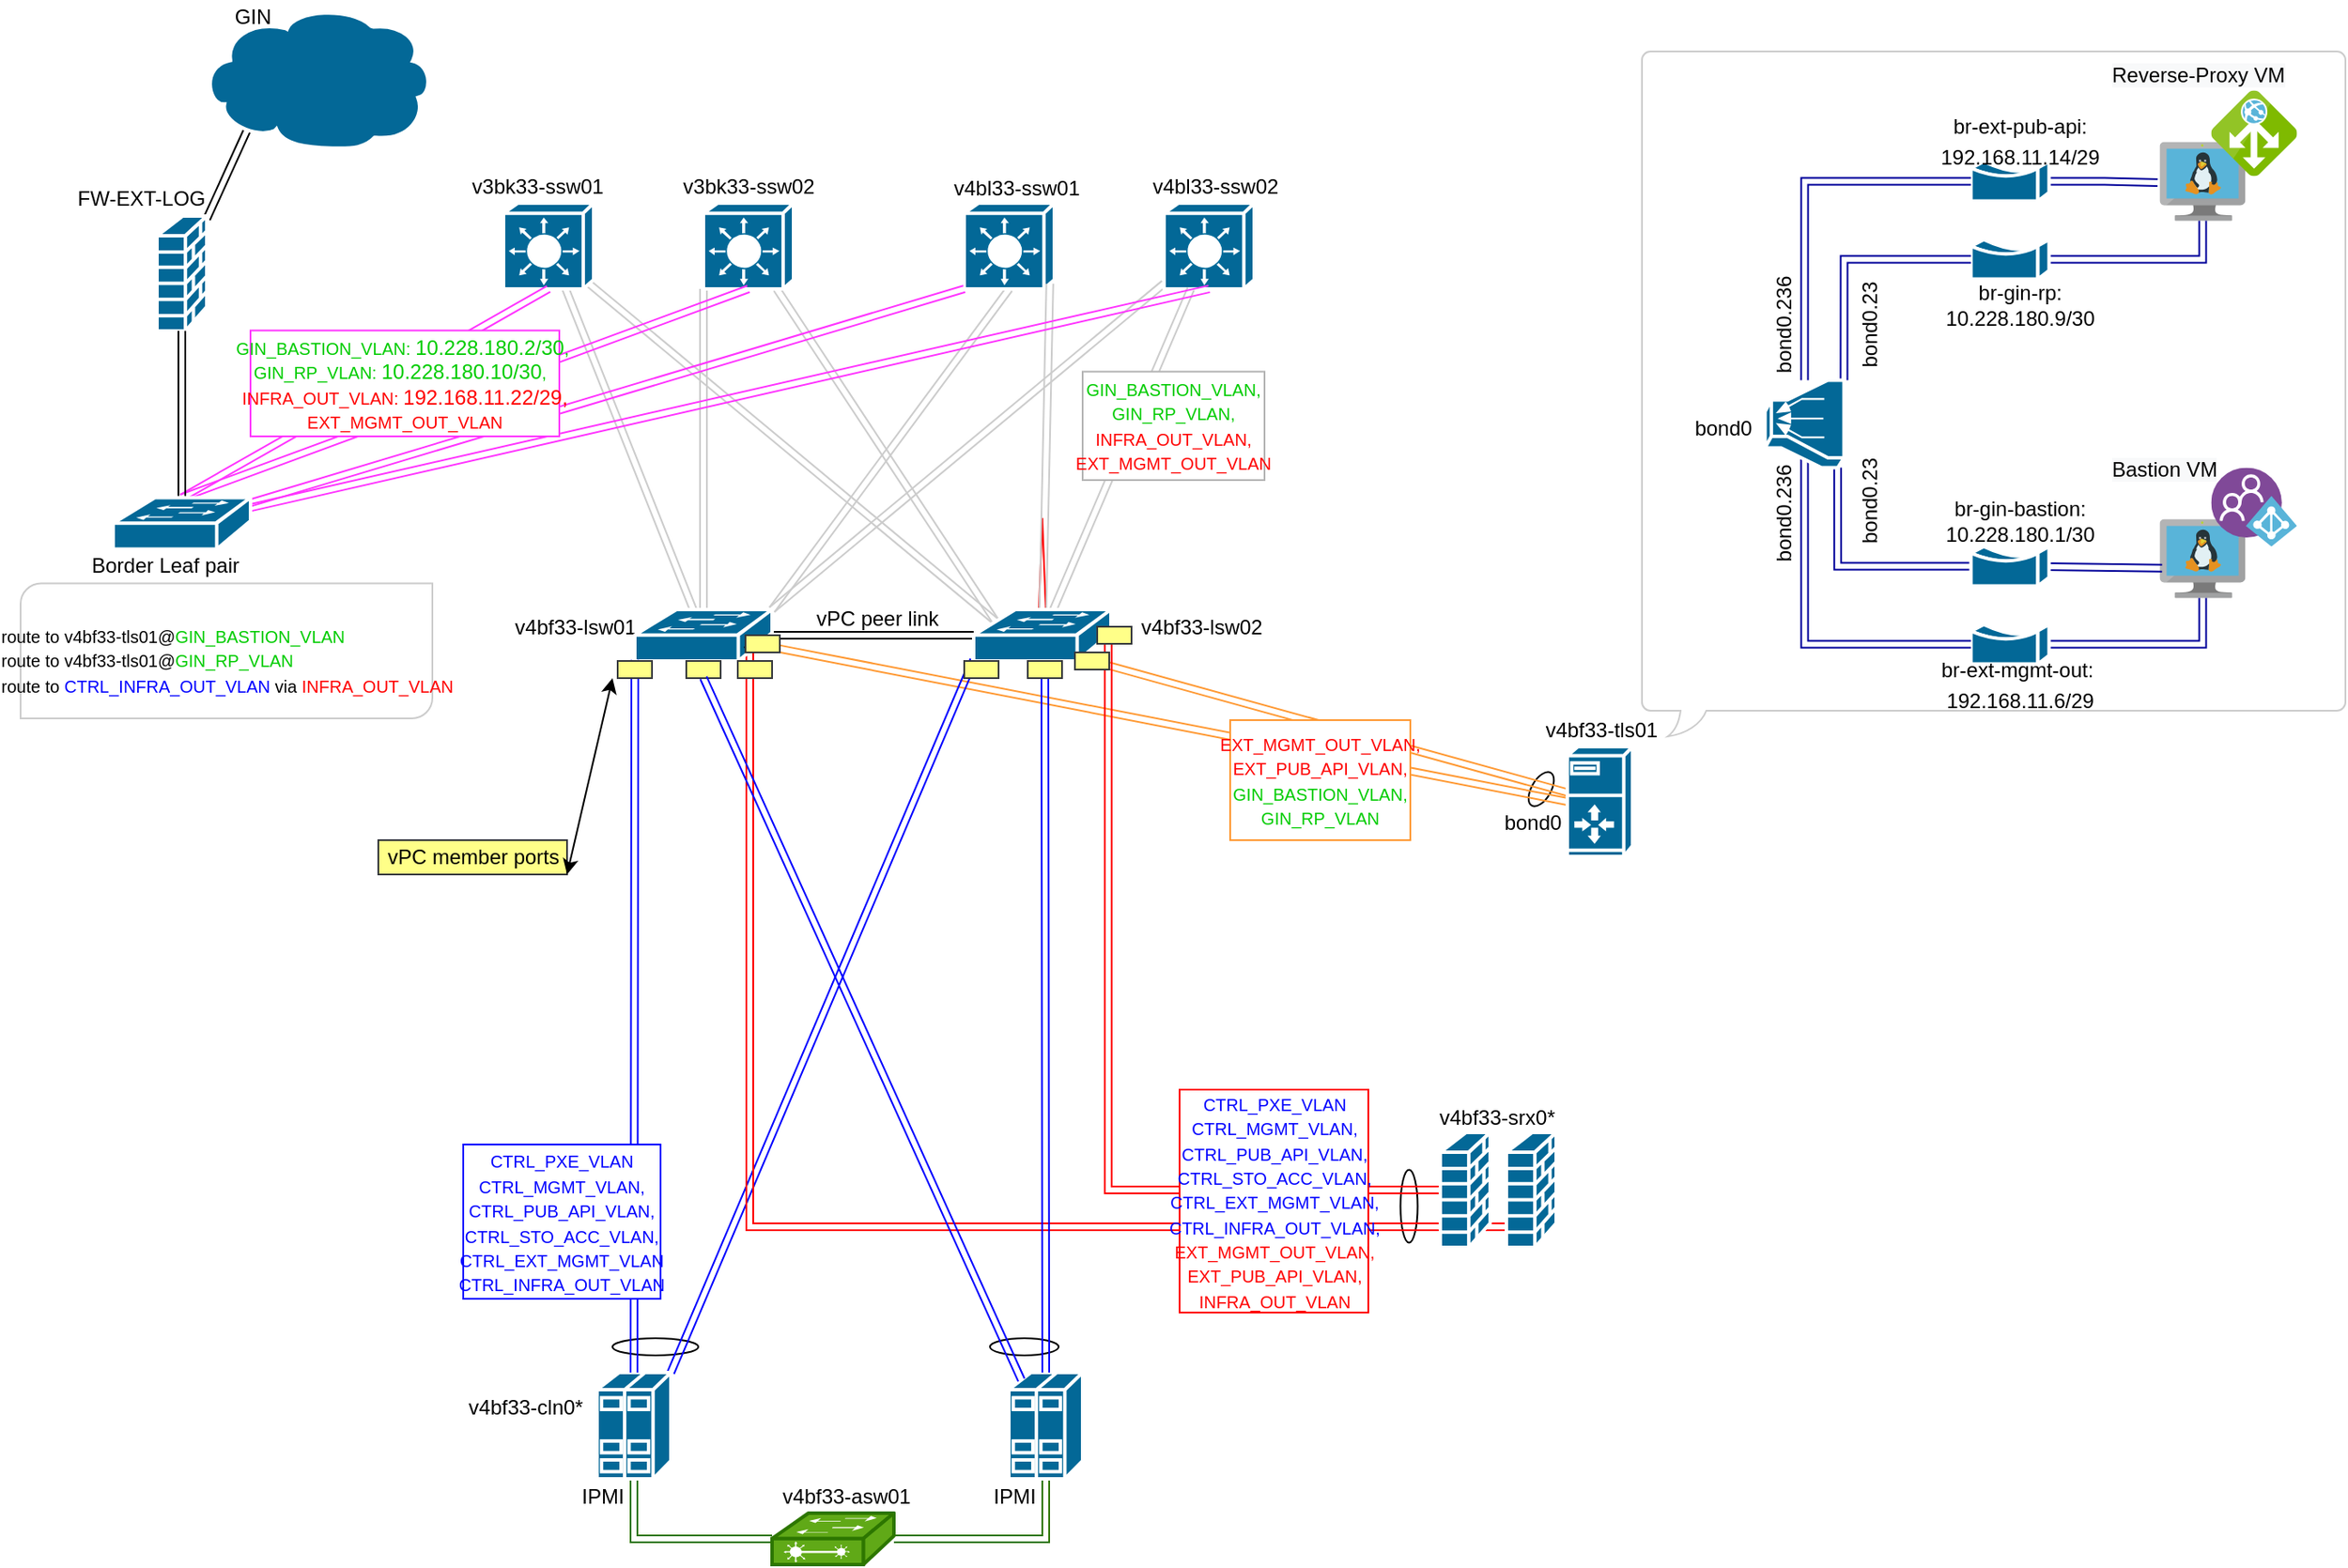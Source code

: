 <mxfile version="14.4.3" type="github"><diagram id="cgUr09Xqpb1lFKW807KI" name="Page-1"><mxGraphModel dx="1165" dy="537" grid="1" gridSize="10" guides="1" tooltips="1" connect="1" arrows="1" fold="1" page="1" pageScale="1" pageWidth="850" pageHeight="1100" math="0" shadow="0"><root><mxCell id="0"/><mxCell id="1" parent="0"/><mxCell id="PLKDB188a2l5lJHVr24N-40" value="" style="shape=mxgraph.cisco.switches.layer_2_remote_switch;html=1;pointerEvents=1;dashed=0;fillColor=#60a917;strokeColor=#2D7600;strokeWidth=2;verticalLabelPosition=bottom;verticalAlign=top;align=center;outlineConnect=0;fontColor=#ffffff;" parent="1" vertex="1"><mxGeometry x="443" y="1022.5" width="71" height="30" as="geometry"/></mxCell><mxCell id="PLKDB188a2l5lJHVr24N-235" value="" style="verticalLabelPosition=bottom;verticalAlign=top;html=1;shape=mxgraph.basic.diag_round_rect;dx=6;strokeColor=#CCCCCC;rotation=-180;" parent="1" vertex="1"><mxGeometry x="5" y="480.25" width="240" height="78.75" as="geometry"/></mxCell><mxCell id="PLKDB188a2l5lJHVr24N-230" value="" style="whiteSpace=wrap;html=1;shape=mxgraph.basic.roundRectCallout;dx=30;dy=15;size=5;boundedLbl=1;strokeColor=#CCCCCC;" parent="1" vertex="1"><mxGeometry x="950" y="170" width="410" height="399.5" as="geometry"/></mxCell><mxCell id="PLKDB188a2l5lJHVr24N-215" value="" style="ellipse;whiteSpace=wrap;html=1;rotation=-60;" parent="1" vertex="1"><mxGeometry x="880.23" y="594.63" width="22.12" height="11.25" as="geometry"/></mxCell><mxCell id="PLKDB188a2l5lJHVr24N-134" style="edgeStyle=none;rounded=0;orthogonalLoop=1;jettySize=auto;html=1;shape=link;fillColor=#60a917;strokeColor=#FF9933;" parent="1" source="PLKDB188a2l5lJHVr24N-130" target="PLKDB188a2l5lJHVr24N-133" edge="1"><mxGeometry relative="1" as="geometry"><mxPoint x="820" y="618.179" as="sourcePoint"/><mxPoint x="631.077" y="525.5" as="targetPoint"/></mxGeometry></mxCell><mxCell id="PLKDB188a2l5lJHVr24N-136" style="edgeStyle=none;rounded=0;orthogonalLoop=1;jettySize=auto;html=1;exitX=0;exitY=0.5;exitDx=0;exitDy=0;exitPerimeter=0;entryX=0.87;entryY=0.74;entryDx=0;entryDy=0;entryPerimeter=0;shape=link;fillColor=#60a917;strokeColor=#FF9933;" parent="1" source="PLKDB188a2l5lJHVr24N-130" target="PLKDB188a2l5lJHVr24N-135" edge="1"><mxGeometry relative="1" as="geometry"><mxPoint x="820" y="627.5" as="sourcePoint"/><mxPoint x="432.6" y="517.7" as="targetPoint"/></mxGeometry></mxCell><mxCell id="PLKDB188a2l5lJHVr24N-1" value="" style="ellipse;whiteSpace=wrap;html=1;" parent="1" vertex="1"><mxGeometry x="350" y="920.5" width="50" height="10" as="geometry"/></mxCell><mxCell id="PLKDB188a2l5lJHVr24N-2" value="" style="ellipse;whiteSpace=wrap;html=1;" parent="1" vertex="1"><mxGeometry x="570" y="920.5" width="40" height="10" as="geometry"/></mxCell><mxCell id="PLKDB188a2l5lJHVr24N-7" value="" style="ellipse;whiteSpace=wrap;html=1;rotation=-90;" parent="1" vertex="1"><mxGeometry x="793" y="838.5" width="42.5" height="10" as="geometry"/></mxCell><mxCell id="PLKDB188a2l5lJHVr24N-10" style="rounded=0;orthogonalLoop=1;jettySize=auto;html=1;shape=link;strokeColor=#0000FF;" parent="1" source="PLKDB188a2l5lJHVr24N-61" target="PLKDB188a2l5lJHVr24N-58" edge="1"><mxGeometry relative="1" as="geometry"/></mxCell><mxCell id="PLKDB188a2l5lJHVr24N-11" style="rounded=0;orthogonalLoop=1;jettySize=auto;html=1;exitX=1;exitY=0;exitDx=0;exitDy=0;exitPerimeter=0;entryX=0;entryY=0.98;entryDx=0;entryDy=0;entryPerimeter=0;shape=link;strokeColor=#0000FF;" parent="1" source="PLKDB188a2l5lJHVr24N-13" target="PLKDB188a2l5lJHVr24N-76" edge="1"><mxGeometry relative="1" as="geometry"/></mxCell><mxCell id="PLKDB188a2l5lJHVr24N-12" style="rounded=0;orthogonalLoop=1;jettySize=auto;html=1;exitX=0.5;exitY=1;exitDx=0;exitDy=0;exitPerimeter=0;fillColor=#60a917;strokeColor=#2D7600;shape=link;entryX=0;entryY=0.5;entryDx=0;entryDy=0;entryPerimeter=0;edgeStyle=orthogonalEdgeStyle;" parent="1" source="PLKDB188a2l5lJHVr24N-13" target="PLKDB188a2l5lJHVr24N-40" edge="1"><mxGeometry relative="1" as="geometry"><mxPoint x="420.5" y="1030.5" as="targetPoint"/></mxGeometry></mxCell><mxCell id="PLKDB188a2l5lJHVr24N-13" value="" style="shape=mxgraph.cisco.servers.standard_host;html=1;pointerEvents=1;dashed=0;fillColor=#036897;strokeColor=#ffffff;strokeWidth=2;verticalLabelPosition=bottom;verticalAlign=top;align=center;outlineConnect=0;" parent="1" vertex="1"><mxGeometry x="341" y="940.5" width="43" height="62" as="geometry"/></mxCell><mxCell id="PLKDB188a2l5lJHVr24N-14" style="rounded=0;orthogonalLoop=1;jettySize=auto;html=1;exitX=0.17;exitY=0.07;exitDx=0;exitDy=0;exitPerimeter=0;shape=link;strokeColor=#0000FF;entryX=0.5;entryY=0.98;entryDx=0;entryDy=0;entryPerimeter=0;" parent="1" source="PLKDB188a2l5lJHVr24N-62" target="PLKDB188a2l5lJHVr24N-58" edge="1"><mxGeometry relative="1" as="geometry"/></mxCell><mxCell id="PLKDB188a2l5lJHVr24N-15" style="edgeStyle=orthogonalEdgeStyle;shape=link;rounded=0;orthogonalLoop=1;jettySize=auto;html=1;exitX=0.5;exitY=0;exitDx=0;exitDy=0;exitPerimeter=0;entryX=0.5;entryY=0.98;entryDx=0;entryDy=0;entryPerimeter=0;strokeColor=#0000FF;" parent="1" target="PLKDB188a2l5lJHVr24N-76" edge="1"><mxGeometry relative="1" as="geometry"><mxPoint x="600.5" y="520.5" as="sourcePoint"/></mxGeometry></mxCell><mxCell id="PLKDB188a2l5lJHVr24N-16" style="rounded=0;orthogonalLoop=1;jettySize=auto;html=1;entryX=1;entryY=0.5;entryDx=0;entryDy=0;entryPerimeter=0;fillColor=#60a917;strokeColor=#2D7600;shape=link;edgeStyle=orthogonalEdgeStyle;exitX=0.5;exitY=1;exitDx=0;exitDy=0;exitPerimeter=0;" parent="1" source="PLKDB188a2l5lJHVr24N-17" target="PLKDB188a2l5lJHVr24N-40" edge="1"><mxGeometry relative="1" as="geometry"/></mxCell><mxCell id="PLKDB188a2l5lJHVr24N-17" value="" style="shape=mxgraph.cisco.servers.standard_host;html=1;pointerEvents=1;dashed=0;fillColor=#036897;strokeColor=#ffffff;strokeWidth=2;verticalLabelPosition=bottom;verticalAlign=top;align=center;outlineConnect=0;" parent="1" vertex="1"><mxGeometry x="581" y="940.5" width="43" height="62" as="geometry"/></mxCell><mxCell id="PLKDB188a2l5lJHVr24N-20" style="edgeStyle=orthogonalEdgeStyle;shape=link;rounded=0;orthogonalLoop=1;jettySize=auto;html=1;fillColor=#a0522d;" parent="1" source="PLKDB188a2l5lJHVr24N-58" target="PLKDB188a2l5lJHVr24N-76" edge="1"><mxGeometry relative="1" as="geometry"><Array as="points"/></mxGeometry></mxCell><mxCell id="PLKDB188a2l5lJHVr24N-23" style="edgeStyle=orthogonalEdgeStyle;rounded=0;orthogonalLoop=1;jettySize=auto;html=1;entryX=0.98;entryY=0.5;entryDx=0;entryDy=0;entryPerimeter=0;shape=link;strokeColor=#FF0000;" parent="1" source="PLKDB188a2l5lJHVr24N-25" target="PLKDB188a2l5lJHVr24N-76" edge="1"><mxGeometry relative="1" as="geometry"/></mxCell><mxCell id="PLKDB188a2l5lJHVr24N-24" style="edgeStyle=orthogonalEdgeStyle;rounded=0;orthogonalLoop=1;jettySize=auto;html=1;entryX=0.98;entryY=0.5;entryDx=0;entryDy=0;entryPerimeter=0;shape=link;strokeColor=#FF0000;" parent="1" source="PLKDB188a2l5lJHVr24N-26" target="PLKDB188a2l5lJHVr24N-58" edge="1"><mxGeometry relative="1" as="geometry"><Array as="points"><mxPoint x="897" y="855.5"/><mxPoint x="430" y="855.5"/><mxPoint x="430" y="510.5"/></Array></mxGeometry></mxCell><mxCell id="PLKDB188a2l5lJHVr24N-25" value="" style="shape=mxgraph.cisco.security.firewall;html=1;pointerEvents=1;dashed=0;fillColor=#036897;strokeColor=#ffffff;strokeWidth=2;verticalLabelPosition=bottom;verticalAlign=top;align=center;outlineConnect=0;" parent="1" vertex="1"><mxGeometry x="832.5" y="800.5" width="29" height="67" as="geometry"/></mxCell><mxCell id="PLKDB188a2l5lJHVr24N-26" value="" style="shape=mxgraph.cisco.security.firewall;html=1;pointerEvents=1;dashed=0;fillColor=#036897;strokeColor=#ffffff;strokeWidth=2;verticalLabelPosition=bottom;verticalAlign=top;align=center;outlineConnect=0;" parent="1" vertex="1"><mxGeometry x="871" y="800.5" width="29" height="67" as="geometry"/></mxCell><mxCell id="PLKDB188a2l5lJHVr24N-29" value="v4bf33-lsw01" style="text;html=1;align=center;verticalAlign=middle;resizable=0;points=[];autosize=1;" parent="1" vertex="1"><mxGeometry x="283" y="495.5" width="90" height="20" as="geometry"/></mxCell><mxCell id="PLKDB188a2l5lJHVr24N-30" value="v4bf33-lsw02" style="text;html=1;align=center;verticalAlign=middle;resizable=0;points=[];autosize=1;" parent="1" vertex="1"><mxGeometry x="647.5" y="495.5" width="90" height="20" as="geometry"/></mxCell><mxCell id="PLKDB188a2l5lJHVr24N-33" value="v4bf33-cln0*" style="text;html=1;align=center;verticalAlign=middle;resizable=0;points=[];autosize=1;" parent="1" vertex="1"><mxGeometry x="259" y="950.5" width="80" height="20" as="geometry"/></mxCell><mxCell id="PLKDB188a2l5lJHVr24N-35" value="vPC peer link" style="text;html=1;align=center;verticalAlign=middle;resizable=0;points=[];autosize=1;" parent="1" vertex="1"><mxGeometry x="458.5" y="490.5" width="90" height="20" as="geometry"/></mxCell><mxCell id="PLKDB188a2l5lJHVr24N-37" value="&lt;font style=&quot;font-size: 10px&quot;&gt;&lt;font style=&quot;font-size: 10px&quot;&gt;&lt;font face=&quot;calibri, sans-serif&quot; style=&quot;color: rgb(0 , 0 , 255) ; font-size: 10px&quot;&gt;&lt;span style=&quot;text-transform: uppercase&quot;&gt;CTRL_PXE_VLAN&lt;br&gt;ctrl_mgmt_vlan, ctrl_pub_api_vlan,&lt;/span&gt;&lt;/font&gt;&lt;br&gt;&lt;font face=&quot;calibri, sans-serif&quot; style=&quot;color: rgb(0 , 0 , 255) ; font-size: 10px&quot;&gt;&lt;span style=&quot;text-transform: uppercase&quot;&gt;ctrl_sto_acc_vlan, CTRL_ext_mgmt_vlan,&lt;br&gt;CTRL_INFRA_OUT_VLAN,&lt;/span&gt;&lt;/font&gt;&lt;br&gt;&lt;font face=&quot;calibri, sans-serif&quot; style=&quot;font-size: 10px&quot; color=&quot;#ff0000&quot;&gt;&lt;span style=&quot;text-transform: uppercase&quot;&gt;EXT_MGMT_OUT_VLAN,&lt;br&gt;EXT_PUB_API_VLAN, INFRA_OUT_VLAN&lt;/span&gt;&lt;/font&gt;&lt;/font&gt;&lt;/font&gt;&lt;font style=&quot;font-size: 10px&quot; color=&quot;#0000ff&quot;&gt;&lt;br&gt;&lt;/font&gt;" style="whiteSpace=wrap;html=1;strokeColor=#FF0000;" parent="1" vertex="1"><mxGeometry x="680.5" y="775.5" width="110" height="130" as="geometry"/></mxCell><mxCell id="PLKDB188a2l5lJHVr24N-41" value="v4bf33-asw01" style="text;html=1;align=center;verticalAlign=middle;resizable=0;points=[];autosize=1;" parent="1" vertex="1"><mxGeometry x="440.5" y="1002.5" width="90" height="20" as="geometry"/></mxCell><mxCell id="PLKDB188a2l5lJHVr24N-42" value="IPMI" style="text;html=1;align=center;verticalAlign=middle;resizable=0;points=[];autosize=1;" parent="1" vertex="1"><mxGeometry x="323.5" y="1002.5" width="40" height="20" as="geometry"/></mxCell><mxCell id="PLKDB188a2l5lJHVr24N-43" value="IPMI" style="text;html=1;align=center;verticalAlign=middle;resizable=0;points=[];autosize=1;" parent="1" vertex="1"><mxGeometry x="563.5" y="1002.5" width="40" height="20" as="geometry"/></mxCell><mxCell id="PLKDB188a2l5lJHVr24N-45" value="&lt;span style=&quot;color: rgba(0 , 0 , 0 , 0) ; font-family: monospace ; font-size: 0px&quot;&gt;%3CmxGraphModel%3E%3Croot%3E%3CmxCell%20id%3D%220%22%2F%3E%3CmxCell%20id%3D%221%22%20parent%3D%220%22%2F%3E%3CmxCell%20id%3D%222%22%20value%3D%2210.7.10.3%2F24%22%20style%3D%22text%3Bhtml%3D1%3Balign%3Dcenter%3BverticalAlign%3Dmiddle%3Bresizable%3D0%3Bpoints%3D%5B%5D%3Bautosize%3D1%3B%22%20vertex%3D%221%22%20parent%3D%221%22%3E%3CmxGeometry%20x%3D%22199.5%22%20y%3D%22540%22%20width%3D%2280%22%20height%3D%2220%22%20as%3D%22geometry%22%2F%3E%3C%2FmxCell%3E%3C%2Froot%3E%3C%2FmxGraphModel%3E&lt;/span&gt;" style="text;html=1;align=center;verticalAlign=middle;resizable=0;points=[];autosize=1;" parent="1" vertex="1"><mxGeometry x="478.5" y="505.5" width="20" height="20" as="geometry"/></mxCell><mxCell id="PLKDB188a2l5lJHVr24N-46" style="edgeStyle=none;shape=link;rounded=0;orthogonalLoop=1;jettySize=auto;html=1;entryX=0.5;entryY=1;entryDx=0;entryDy=0;entryPerimeter=0;fontColor=#E6E6E6;strokeColor=#B3B3B3;" parent="1" edge="1"><mxGeometry relative="1" as="geometry"><mxPoint x="293.488" y="233.5" as="sourcePoint"/></mxGeometry></mxCell><mxCell id="PLKDB188a2l5lJHVr24N-49" style="edgeStyle=none;shape=link;rounded=0;orthogonalLoop=1;jettySize=auto;html=1;entryX=0.5;entryY=1;entryDx=0;entryDy=0;entryPerimeter=0;fontColor=#E6E6E6;strokeColor=#B3B3B3;" parent="1" edge="1"><mxGeometry relative="1" as="geometry"><mxPoint x="467.512" y="233.5" as="sourcePoint"/></mxGeometry></mxCell><mxCell id="PLKDB188a2l5lJHVr24N-50" style="edgeStyle=none;shape=link;rounded=0;orthogonalLoop=1;jettySize=auto;html=1;entryX=0.5;entryY=1;entryDx=0;entryDy=0;entryPerimeter=0;shadow=0;strokeColor=#B3B3B3;fontSize=10;fontColor=#E6E6E6;" parent="1" edge="1"><mxGeometry relative="1" as="geometry"><mxPoint x="500.705" y="233.5" as="sourcePoint"/></mxGeometry></mxCell><mxCell id="PLKDB188a2l5lJHVr24N-54" style="edgeStyle=orthogonalEdgeStyle;shape=link;rounded=0;orthogonalLoop=1;jettySize=auto;html=1;strokeColor=#FF0000;" parent="1" source="PLKDB188a2l5lJHVr24N-76" edge="1"><mxGeometry relative="1" as="geometry"><mxPoint x="600.5" y="495.5" as="sourcePoint"/><mxPoint x="600.529" y="495.5" as="targetPoint"/></mxGeometry></mxCell><mxCell id="PLKDB188a2l5lJHVr24N-55" style="shape=link;rounded=0;orthogonalLoop=1;jettySize=auto;html=1;exitX=0.5;exitY=0;exitDx=0;exitDy=0;exitPerimeter=0;entryX=0.5;entryY=0.98;entryDx=0;entryDy=0;entryPerimeter=0;strokeColor=#0000FF;" parent="1" source="PLKDB188a2l5lJHVr24N-77" target="PLKDB188a2l5lJHVr24N-76" edge="1"><mxGeometry relative="1" as="geometry"><mxPoint x="602" y="885.5" as="sourcePoint"/><mxPoint x="602" y="724.9" as="targetPoint"/></mxGeometry></mxCell><mxCell id="PLKDB188a2l5lJHVr24N-56" value="vPC member ports" style="rounded=0;whiteSpace=wrap;html=1;fillColor=#ffff88;strokeColor=#36393d;" parent="1" vertex="1"><mxGeometry x="213.5" y="630" width="110" height="20" as="geometry"/></mxCell><mxCell id="PLKDB188a2l5lJHVr24N-57" value="" style="endArrow=classic;startArrow=classic;html=1;entryX=1;entryY=1;entryDx=0;entryDy=0;" parent="1" target="PLKDB188a2l5lJHVr24N-56" edge="1"><mxGeometry width="50" height="50" relative="1" as="geometry"><mxPoint x="350" y="535.5" as="sourcePoint"/><mxPoint x="292" y="665.5" as="targetPoint"/></mxGeometry></mxCell><mxCell id="PLKDB188a2l5lJHVr24N-190" style="edgeStyle=none;shape=link;rounded=0;orthogonalLoop=1;jettySize=auto;html=1;exitX=1;exitY=0;exitDx=0;exitDy=0;exitPerimeter=0;strokeColor=#CCCCCC;" parent="1" source="PLKDB188a2l5lJHVr24N-58" target="PLKDB188a2l5lJHVr24N-83" edge="1"><mxGeometry relative="1" as="geometry"/></mxCell><mxCell id="PLKDB188a2l5lJHVr24N-192" style="edgeStyle=none;shape=link;rounded=0;orthogonalLoop=1;jettySize=auto;html=1;exitX=1;exitY=0;exitDx=0;exitDy=0;exitPerimeter=0;entryX=0.5;entryY=1;entryDx=0;entryDy=0;entryPerimeter=0;strokeColor=#CCCCCC;" parent="1" source="PLKDB188a2l5lJHVr24N-58" target="PLKDB188a2l5lJHVr24N-81" edge="1"><mxGeometry relative="1" as="geometry"/></mxCell><mxCell id="PLKDB188a2l5lJHVr24N-200" style="edgeStyle=none;shape=link;rounded=0;orthogonalLoop=1;jettySize=auto;html=1;strokeColor=#CCCCCC;" parent="1" source="PLKDB188a2l5lJHVr24N-58" target="PLKDB188a2l5lJHVr24N-177" edge="1"><mxGeometry relative="1" as="geometry"/></mxCell><mxCell id="PLKDB188a2l5lJHVr24N-201" style="edgeStyle=none;shape=link;rounded=0;orthogonalLoop=1;jettySize=auto;html=1;entryX=0;entryY=1;entryDx=0;entryDy=0;entryPerimeter=0;strokeColor=#CCCCCC;" parent="1" source="PLKDB188a2l5lJHVr24N-58" target="PLKDB188a2l5lJHVr24N-178" edge="1"><mxGeometry relative="1" as="geometry"/></mxCell><mxCell id="PLKDB188a2l5lJHVr24N-58" value="" style="shape=mxgraph.cisco.switches.workgroup_switch;html=1;pointerEvents=1;dashed=0;fillColor=#036897;strokeColor=#ffffff;strokeWidth=2;verticalLabelPosition=bottom;verticalAlign=top;align=center;outlineConnect=0;" parent="1" vertex="1"><mxGeometry x="363" y="495.5" width="80" height="30" as="geometry"/></mxCell><mxCell id="PLKDB188a2l5lJHVr24N-66" value="" style="whiteSpace=wrap;html=1;fillColor=#ffff88;strokeColor=#36393d;" parent="1" vertex="1"><mxGeometry x="423" y="525.5" width="20" height="10" as="geometry"/></mxCell><mxCell id="PLKDB188a2l5lJHVr24N-81" value="" style="shape=mxgraph.cisco.switches.layer_3_switch;html=1;pointerEvents=1;dashed=0;fillColor=#036897;strokeColor=#ffffff;strokeWidth=2;verticalLabelPosition=bottom;verticalAlign=top;align=center;outlineConnect=0;" parent="1" vertex="1"><mxGeometry x="555" y="258.5" width="52.5" height="50" as="geometry"/></mxCell><mxCell id="PLKDB188a2l5lJHVr24N-83" value="" style="shape=mxgraph.cisco.switches.layer_3_switch;html=1;pointerEvents=1;dashed=0;fillColor=#036897;strokeColor=#ffffff;strokeWidth=2;verticalLabelPosition=bottom;verticalAlign=top;align=center;outlineConnect=0;" parent="1" vertex="1"><mxGeometry x="671.5" y="258.5" width="52.5" height="50" as="geometry"/></mxCell><mxCell id="PLKDB188a2l5lJHVr24N-98" style="shape=link;rounded=0;orthogonalLoop=1;jettySize=auto;html=1;exitX=0.2;exitY=0.87;exitDx=0;exitDy=0;exitPerimeter=0;" parent="1" source="PLKDB188a2l5lJHVr24N-241" target="PLKDB188a2l5lJHVr24N-111" edge="1"><mxGeometry relative="1" as="geometry"><mxPoint x="159.089" y="222.5" as="sourcePoint"/></mxGeometry></mxCell><mxCell id="PLKDB188a2l5lJHVr24N-100" value="&lt;font color=&quot;#000000&quot; style=&quot;font-size: 12px&quot;&gt;GIN&lt;/font&gt;" style="text;html=1;align=center;verticalAlign=middle;resizable=0;points=[];autosize=1;fontSize=10;fontColor=#E6E6E6;" parent="1" vertex="1"><mxGeometry x="120" y="140" width="40" height="20" as="geometry"/></mxCell><mxCell id="PLKDB188a2l5lJHVr24N-111" value="" style="shape=mxgraph.cisco.security.firewall;html=1;pointerEvents=1;dashed=0;fillColor=#036897;strokeColor=#ffffff;strokeWidth=2;verticalLabelPosition=bottom;verticalAlign=top;align=center;outlineConnect=0;" parent="1" vertex="1"><mxGeometry x="84.5" y="266" width="29" height="67" as="geometry"/></mxCell><mxCell id="PLKDB188a2l5lJHVr24N-123" style="shape=link;rounded=0;orthogonalLoop=1;jettySize=auto;html=1;exitX=0.5;exitY=0;exitDx=0;exitDy=0;exitPerimeter=0;entryX=0.5;entryY=0.98;entryDx=0;entryDy=0;entryPerimeter=0;strokeColor=#0000FF;" parent="1" source="PLKDB188a2l5lJHVr24N-17" target="PLKDB188a2l5lJHVr24N-77" edge="1"><mxGeometry relative="1" as="geometry"><mxPoint x="602" y="885.5" as="sourcePoint"/><mxPoint x="600.5" y="524.9" as="targetPoint"/></mxGeometry></mxCell><mxCell id="PLKDB188a2l5lJHVr24N-124" style="rounded=0;orthogonalLoop=1;jettySize=auto;html=1;shape=link;strokeColor=#0000FF;entryX=0;entryY=0.98;entryDx=0;entryDy=0;entryPerimeter=0;" parent="1" source="PLKDB188a2l5lJHVr24N-13" target="PLKDB188a2l5lJHVr24N-58" edge="1"><mxGeometry relative="1" as="geometry"><mxPoint x="362.076" y="885.5" as="sourcePoint"/><mxPoint x="362.963" y="525.5" as="targetPoint"/></mxGeometry></mxCell><mxCell id="PLKDB188a2l5lJHVr24N-61" value="" style="whiteSpace=wrap;html=1;fillColor=#ffff88;strokeColor=#36393d;" parent="1" vertex="1"><mxGeometry x="353" y="525.5" width="20" height="10" as="geometry"/></mxCell><mxCell id="PLKDB188a2l5lJHVr24N-62" value="" style="whiteSpace=wrap;html=1;fillColor=#ffff88;strokeColor=#36393d;" parent="1" vertex="1"><mxGeometry x="393" y="525.5" width="20" height="10" as="geometry"/></mxCell><mxCell id="PLKDB188a2l5lJHVr24N-128" style="rounded=0;orthogonalLoop=1;jettySize=auto;html=1;exitX=0.17;exitY=0.07;exitDx=0;exitDy=0;exitPerimeter=0;shape=link;strokeColor=#0000FF;entryX=0.5;entryY=0.98;entryDx=0;entryDy=0;entryPerimeter=0;" parent="1" source="PLKDB188a2l5lJHVr24N-17" target="PLKDB188a2l5lJHVr24N-62" edge="1"><mxGeometry relative="1" as="geometry"><mxPoint x="587.81" y="889.84" as="sourcePoint"/><mxPoint x="403" y="524.9" as="targetPoint"/></mxGeometry></mxCell><mxCell id="PLKDB188a2l5lJHVr24N-36" value="&lt;span style=&quot;font-family: &amp;#34;calibri&amp;#34; , sans-serif ; text-transform: uppercase&quot;&gt;&lt;font style=&quot;font-size: 10px&quot; color=&quot;#0000ff&quot;&gt;CTRL_PXE_VLAN&lt;br&gt;ctrl_mgmt_vlan, ctrl_pub_api_vlan,&lt;br&gt;ctrl_sto_acc_vlan, CTRL_ext_mgmt_vlan&lt;br&gt;CTRL_INFRA_OUT_VLAN&lt;br&gt;&lt;/font&gt;&lt;/span&gt;" style="whiteSpace=wrap;html=1;strokeColor=#0000FF;" parent="1" vertex="1"><mxGeometry x="263" y="807.5" width="115" height="90" as="geometry"/></mxCell><mxCell id="PLKDB188a2l5lJHVr24N-131" style="edgeStyle=none;rounded=0;orthogonalLoop=1;jettySize=auto;html=1;shape=link;" parent="1" source="PLKDB188a2l5lJHVr24N-133" target="PLKDB188a2l5lJHVr24N-76" edge="1"><mxGeometry relative="1" as="geometry"/></mxCell><mxCell id="PLKDB188a2l5lJHVr24N-132" style="edgeStyle=none;rounded=0;orthogonalLoop=1;jettySize=auto;html=1;exitX=0;exitY=0.5;exitDx=0;exitDy=0;exitPerimeter=0;entryX=0.87;entryY=0.74;entryDx=0;entryDy=0;entryPerimeter=0;shape=link;" parent="1" source="PLKDB188a2l5lJHVr24N-135" target="PLKDB188a2l5lJHVr24N-58" edge="1"><mxGeometry relative="1" as="geometry"/></mxCell><mxCell id="PLKDB188a2l5lJHVr24N-130" value="" style="shape=mxgraph.cisco.servers.server_with_router;html=1;pointerEvents=1;dashed=0;fillColor=#036897;strokeColor=#ffffff;strokeWidth=2;verticalLabelPosition=bottom;verticalAlign=top;align=center;outlineConnect=0;" parent="1" vertex="1"><mxGeometry x="906.5" y="575.5" width="38" height="64" as="geometry"/></mxCell><mxCell id="PLKDB188a2l5lJHVr24N-181" style="edgeStyle=none;shape=link;rounded=0;orthogonalLoop=1;jettySize=auto;html=1;strokeColor=#CCCCCC;" parent="1" source="PLKDB188a2l5lJHVr24N-76" target="PLKDB188a2l5lJHVr24N-83" edge="1"><mxGeometry relative="1" as="geometry"/></mxCell><mxCell id="PLKDB188a2l5lJHVr24N-189" style="edgeStyle=none;shape=link;rounded=0;orthogonalLoop=1;jettySize=auto;html=1;entryX=0.95;entryY=0.94;entryDx=0;entryDy=0;entryPerimeter=0;strokeColor=#CCCCCC;" parent="1" source="PLKDB188a2l5lJHVr24N-76" target="PLKDB188a2l5lJHVr24N-81" edge="1"><mxGeometry relative="1" as="geometry"/></mxCell><mxCell id="PLKDB188a2l5lJHVr24N-198" style="edgeStyle=none;shape=link;rounded=0;orthogonalLoop=1;jettySize=auto;html=1;exitX=0.16;exitY=0.23;exitDx=0;exitDy=0;exitPerimeter=0;strokeColor=#CCCCCC;" parent="1" source="PLKDB188a2l5lJHVr24N-76" target="PLKDB188a2l5lJHVr24N-178" edge="1"><mxGeometry relative="1" as="geometry"/></mxCell><mxCell id="PLKDB188a2l5lJHVr24N-199" style="edgeStyle=none;shape=link;rounded=0;orthogonalLoop=1;jettySize=auto;html=1;exitX=0.16;exitY=0.23;exitDx=0;exitDy=0;exitPerimeter=0;entryX=0.95;entryY=0.94;entryDx=0;entryDy=0;entryPerimeter=0;strokeColor=#CCCCCC;" parent="1" source="PLKDB188a2l5lJHVr24N-76" target="PLKDB188a2l5lJHVr24N-177" edge="1"><mxGeometry relative="1" as="geometry"/></mxCell><mxCell id="PLKDB188a2l5lJHVr24N-76" value="" style="shape=mxgraph.cisco.switches.workgroup_switch;html=1;pointerEvents=1;dashed=0;fillColor=#036897;strokeColor=#ffffff;strokeWidth=2;verticalLabelPosition=bottom;verticalAlign=top;align=center;outlineConnect=0;" parent="1" vertex="1"><mxGeometry x="560.5" y="495.5" width="80" height="30" as="geometry"/></mxCell><mxCell id="PLKDB188a2l5lJHVr24N-133" value="" style="whiteSpace=wrap;html=1;fillColor=#ffff88;strokeColor=#36393d;" parent="1" vertex="1"><mxGeometry x="619.5" y="520.5" width="20" height="10" as="geometry"/></mxCell><mxCell id="PLKDB188a2l5lJHVr24N-65" value="" style="whiteSpace=wrap;html=1;fillColor=#ffff88;strokeColor=#36393d;" parent="1" vertex="1"><mxGeometry x="632.5" y="505.5" width="20" height="10" as="geometry"/></mxCell><mxCell id="PLKDB188a2l5lJHVr24N-78" value="" style="whiteSpace=wrap;html=1;fillColor=#ffff88;strokeColor=#36393d;" parent="1" vertex="1"><mxGeometry x="555" y="525.5" width="20" height="10" as="geometry"/></mxCell><mxCell id="PLKDB188a2l5lJHVr24N-77" value="" style="whiteSpace=wrap;html=1;fillColor=#ffff88;strokeColor=#36393d;" parent="1" vertex="1"><mxGeometry x="592" y="525.5" width="20" height="10" as="geometry"/></mxCell><mxCell id="PLKDB188a2l5lJHVr24N-135" value="" style="whiteSpace=wrap;html=1;fillColor=#ffff88;strokeColor=#36393d;" parent="1" vertex="1"><mxGeometry x="427.5" y="510.5" width="20" height="10" as="geometry"/></mxCell><mxCell id="PLKDB188a2l5lJHVr24N-138" value="&lt;font color=&quot;#ff0000&quot;&gt;&lt;span style=&quot;font-family: &amp;#34;calibri&amp;#34; , sans-serif ; font-size: 10px ; text-transform: uppercase&quot;&gt;EXT_MGMT_OUT_VLAN,&lt;/span&gt;&lt;br style=&quot;font-family: &amp;#34;calibri&amp;#34; , sans-serif ; font-size: 10px ; text-transform: uppercase&quot;&gt;&lt;/font&gt;&lt;span style=&quot;font-family: &amp;#34;calibri&amp;#34; , sans-serif ; font-size: 10px ; text-transform: uppercase&quot;&gt;&lt;font color=&quot;#ff0000&quot;&gt;EXT_PUB_API_VLAN,&lt;/font&gt;&lt;br&gt;&lt;font color=&quot;#00cc00&quot;&gt;GIN_bastion_VLAN, GIN_RP_VLAN&lt;/font&gt;&lt;/span&gt;&lt;font style=&quot;font-size: 10px&quot; color=&quot;#0000ff&quot;&gt;&lt;br&gt;&lt;/font&gt;" style="whiteSpace=wrap;html=1;strokeColor=#FF9933;" parent="1" vertex="1"><mxGeometry x="710" y="560" width="105" height="70" as="geometry"/></mxCell><mxCell id="PLKDB188a2l5lJHVr24N-139" value="v4bf33-tls01" style="text;html=1;align=center;verticalAlign=middle;resizable=0;points=[];autosize=1;" parent="1" vertex="1"><mxGeometry x="885.5" y="555.5" width="80" height="20" as="geometry"/></mxCell><mxCell id="PLKDB188a2l5lJHVr24N-140" value="" style="aspect=fixed;html=1;points=[];align=center;image;fontSize=12;image=img/lib/mscae/VM_Linux.svg;" parent="1" vertex="1"><mxGeometry x="1251.75" y="222.75" width="50" height="46" as="geometry"/></mxCell><mxCell id="PLKDB188a2l5lJHVr24N-141" value="" style="aspect=fixed;html=1;points=[];align=center;image;fontSize=12;image=img/lib/mscae/VM_Linux.svg;" parent="1" vertex="1"><mxGeometry x="1251.75" y="442.75" width="50" height="46" as="geometry"/></mxCell><mxCell id="PLKDB188a2l5lJHVr24N-142" value="" style="aspect=fixed;html=1;points=[];align=center;image;fontSize=12;image=img/lib/mscae/Application_Gateway.svg;" parent="1" vertex="1"><mxGeometry x="1281.75" y="192.75" width="50" height="50" as="geometry"/></mxCell><mxCell id="PLKDB188a2l5lJHVr24N-143" value="" style="aspect=fixed;html=1;points=[];align=center;image;fontSize=12;image=img/lib/mscae/Azure_AD_B2C.svg;" parent="1" vertex="1"><mxGeometry x="1281.75" y="412.75" width="50" height="46" as="geometry"/></mxCell><mxCell id="PLKDB188a2l5lJHVr24N-148" style="edgeStyle=orthogonalEdgeStyle;shape=link;rounded=0;orthogonalLoop=1;jettySize=auto;html=1;exitX=1;exitY=0.5;exitDx=0;exitDy=0;exitPerimeter=0;entryX=-0.024;entryY=0.516;entryDx=0;entryDy=0;entryPerimeter=0;strokeColor=#000099;" parent="1" source="PLKDB188a2l5lJHVr24N-146" target="PLKDB188a2l5lJHVr24N-140" edge="1"><mxGeometry relative="1" as="geometry"/></mxCell><mxCell id="PLKDB188a2l5lJHVr24N-146" value="" style="shape=mxgraph.cisco.misc.bridge;html=1;pointerEvents=1;dashed=0;fillColor=#036897;strokeColor=#ffffff;strokeWidth=2;verticalLabelPosition=bottom;verticalAlign=top;align=center;outlineConnect=0;" parent="1" vertex="1"><mxGeometry x="1141.75" y="234.25" width="45.5" height="23" as="geometry"/></mxCell><mxCell id="PLKDB188a2l5lJHVr24N-149" style="edgeStyle=orthogonalEdgeStyle;shape=link;rounded=0;orthogonalLoop=1;jettySize=auto;html=1;strokeColor=#000099;" parent="1" source="PLKDB188a2l5lJHVr24N-147" target="PLKDB188a2l5lJHVr24N-140" edge="1"><mxGeometry relative="1" as="geometry"/></mxCell><mxCell id="PLKDB188a2l5lJHVr24N-147" value="" style="shape=mxgraph.cisco.misc.bridge;html=1;pointerEvents=1;dashed=0;fillColor=#036897;strokeColor=#ffffff;strokeWidth=2;verticalLabelPosition=bottom;verticalAlign=top;align=center;outlineConnect=0;" parent="1" vertex="1"><mxGeometry x="1141.75" y="279.75" width="45.5" height="23" as="geometry"/></mxCell><mxCell id="PLKDB188a2l5lJHVr24N-152" style="shape=link;rounded=0;orthogonalLoop=1;jettySize=auto;html=1;entryX=0.028;entryY=0.621;entryDx=0;entryDy=0;entryPerimeter=0;strokeColor=#000099;" parent="1" source="PLKDB188a2l5lJHVr24N-150" target="PLKDB188a2l5lJHVr24N-141" edge="1"><mxGeometry relative="1" as="geometry"/></mxCell><mxCell id="PLKDB188a2l5lJHVr24N-162" style="edgeStyle=orthogonalEdgeStyle;shape=link;rounded=0;orthogonalLoop=1;jettySize=auto;html=1;entryX=0.08;entryY=0;entryDx=0;entryDy=0;entryPerimeter=0;strokeColor=#000099;" parent="1" source="PLKDB188a2l5lJHVr24N-150" target="PLKDB188a2l5lJHVr24N-157" edge="1"><mxGeometry relative="1" as="geometry"/></mxCell><mxCell id="PLKDB188a2l5lJHVr24N-150" value="" style="shape=mxgraph.cisco.misc.bridge;html=1;pointerEvents=1;dashed=0;fillColor=#036897;strokeColor=#ffffff;strokeWidth=2;verticalLabelPosition=bottom;verticalAlign=top;align=center;outlineConnect=0;" parent="1" vertex="1"><mxGeometry x="1141.75" y="458.75" width="45.5" height="23" as="geometry"/></mxCell><mxCell id="PLKDB188a2l5lJHVr24N-154" style="edgeStyle=orthogonalEdgeStyle;shape=link;rounded=0;orthogonalLoop=1;jettySize=auto;html=1;strokeColor=#000099;" parent="1" source="PLKDB188a2l5lJHVr24N-151" target="PLKDB188a2l5lJHVr24N-141" edge="1"><mxGeometry relative="1" as="geometry"/></mxCell><mxCell id="PLKDB188a2l5lJHVr24N-151" value="" style="shape=mxgraph.cisco.misc.bridge;html=1;pointerEvents=1;dashed=0;fillColor=#036897;strokeColor=#ffffff;strokeWidth=2;verticalLabelPosition=bottom;verticalAlign=top;align=center;outlineConnect=0;" parent="1" vertex="1"><mxGeometry x="1141.75" y="504.25" width="45.5" height="23" as="geometry"/></mxCell><mxCell id="PLKDB188a2l5lJHVr24N-155" value="&lt;span style=&quot;color: rgb(0 , 0 , 0) ; font-family: &amp;#34;helvetica&amp;#34; ; font-size: 12px ; font-style: normal ; font-weight: 400 ; letter-spacing: normal ; text-align: center ; text-indent: 0px ; text-transform: none ; word-spacing: 0px ; background-color: rgb(248 , 249 , 250) ; display: inline ; float: none&quot;&gt;Reverse-Proxy VM&lt;/span&gt;" style="text;whiteSpace=wrap;html=1;" parent="1" vertex="1"><mxGeometry x="1221.75" y="170" width="110" height="30" as="geometry"/></mxCell><mxCell id="PLKDB188a2l5lJHVr24N-156" value="&lt;span style=&quot;color: rgb(0 , 0 , 0) ; font-family: &amp;#34;helvetica&amp;#34; ; font-size: 12px ; font-style: normal ; font-weight: 400 ; letter-spacing: normal ; text-align: center ; text-indent: 0px ; text-transform: none ; word-spacing: 0px ; background-color: rgb(248 , 249 , 250) ; display: inline ; float: none&quot;&gt;Bastion VM&lt;/span&gt;" style="text;whiteSpace=wrap;html=1;" parent="1" vertex="1"><mxGeometry x="1221.75" y="400" width="110" height="30" as="geometry"/></mxCell><mxCell id="PLKDB188a2l5lJHVr24N-158" style="edgeStyle=orthogonalEdgeStyle;shape=link;rounded=0;orthogonalLoop=1;jettySize=auto;html=1;entryX=0;entryY=0.5;entryDx=0;entryDy=0;entryPerimeter=0;strokeColor=#000099;" parent="1" source="PLKDB188a2l5lJHVr24N-157" target="PLKDB188a2l5lJHVr24N-146" edge="1"><mxGeometry relative="1" as="geometry"><Array as="points"><mxPoint x="1045" y="246"/></Array></mxGeometry></mxCell><mxCell id="PLKDB188a2l5lJHVr24N-159" style="edgeStyle=orthogonalEdgeStyle;shape=link;rounded=0;orthogonalLoop=1;jettySize=auto;html=1;exitX=0;exitY=1;exitDx=0;exitDy=0;exitPerimeter=0;entryX=0;entryY=0.5;entryDx=0;entryDy=0;entryPerimeter=0;strokeColor=#000099;" parent="1" source="PLKDB188a2l5lJHVr24N-157" target="PLKDB188a2l5lJHVr24N-147" edge="1"><mxGeometry relative="1" as="geometry"/></mxCell><mxCell id="PLKDB188a2l5lJHVr24N-160" style="edgeStyle=orthogonalEdgeStyle;shape=link;rounded=0;orthogonalLoop=1;jettySize=auto;html=1;exitX=0.5;exitY=0.095;exitDx=0;exitDy=0;exitPerimeter=0;entryX=0;entryY=0.5;entryDx=0;entryDy=0;entryPerimeter=0;strokeColor=#000099;" parent="1" source="PLKDB188a2l5lJHVr24N-157" target="PLKDB188a2l5lJHVr24N-151" edge="1"><mxGeometry relative="1" as="geometry"><Array as="points"><mxPoint x="1045" y="516"/></Array></mxGeometry></mxCell><mxCell id="PLKDB188a2l5lJHVr24N-157" value="" style="shape=mxgraph.cisco.misc.dslam;html=1;pointerEvents=1;dashed=0;fillColor=#036897;strokeColor=#ffffff;strokeWidth=2;verticalLabelPosition=bottom;verticalAlign=top;align=center;outlineConnect=0;rotation=-180;" parent="1" vertex="1"><mxGeometry x="1021.75" y="361.75" width="46" height="51" as="geometry"/></mxCell><mxCell id="PLKDB188a2l5lJHVr24N-163" value="bond0" style="text;html=1;align=center;verticalAlign=middle;resizable=0;points=[];autosize=1;" parent="1" vertex="1"><mxGeometry x="971.75" y="380" width="50" height="20" as="geometry"/></mxCell><mxCell id="PLKDB188a2l5lJHVr24N-164" value="bond0.236" style="text;html=1;align=center;verticalAlign=middle;resizable=0;points=[];autosize=1;rotation=-90;" parent="1" vertex="1"><mxGeometry x="992.75" y="320" width="80" height="20" as="geometry"/></mxCell><mxCell id="PLKDB188a2l5lJHVr24N-165" value="bond0.236" style="text;html=1;align=center;verticalAlign=middle;resizable=0;points=[];autosize=1;rotation=-90;" parent="1" vertex="1"><mxGeometry x="992.75" y="430" width="80" height="20" as="geometry"/></mxCell><mxCell id="PLKDB188a2l5lJHVr24N-166" value="br-ext-mgmt-out:&amp;nbsp;&lt;table border=&quot;0&quot; cellpadding=&quot;0&quot; cellspacing=&quot;0&quot; width=&quot;153&quot; style=&quot;border-collapse: collapse ; width: 115pt&quot;&gt;&lt;tbody&gt;&lt;tr style=&quot;height: 15.0pt&quot;&gt;&lt;br/&gt;  &lt;td height=&quot;20&quot; class=&quot;xl3724&quot; width=&quot;153&quot; style=&quot;height: 15.0pt ; width: 115pt&quot;&gt;192.168.11.6/29&lt;/td&gt;&lt;/tr&gt;&lt;/tbody&gt;&lt;/table&gt;" style="text;html=1;align=center;verticalAlign=middle;resizable=0;points=[];autosize=1;" parent="1" vertex="1"><mxGeometry x="1084.5" y="520.5" width="170" height="40" as="geometry"/></mxCell><mxCell id="PLKDB188a2l5lJHVr24N-167" value="br-ext-pub-api:&lt;br&gt;&lt;table border=&quot;0&quot; cellpadding=&quot;0&quot; cellspacing=&quot;0&quot; width=&quot;130&quot; style=&quot;border-collapse: collapse ; width: 98pt&quot;&gt;&lt;tbody&gt;&lt;tr style=&quot;height: 15.0pt&quot;&gt;  &lt;td height=&quot;20&quot; class=&quot;xl3724&quot; width=&quot;130&quot; style=&quot;height: 15.0pt ; width: 98pt&quot;&gt;192.168.11.14/29&lt;/td&gt;&lt;/tr&gt;&lt;/tbody&gt;&lt;/table&gt;" style="text;html=1;align=center;verticalAlign=middle;resizable=0;points=[];autosize=1;" parent="1" vertex="1"><mxGeometry x="1094.5" y="204.25" width="150" height="40" as="geometry"/></mxCell><mxCell id="PLKDB188a2l5lJHVr24N-168" value="bond0" style="text;html=1;align=center;verticalAlign=middle;resizable=0;points=[];autosize=1;" parent="1" vertex="1"><mxGeometry x="860.5" y="610" width="50" height="20" as="geometry"/></mxCell><mxCell id="PLKDB188a2l5lJHVr24N-169" value="bond0.23" style="text;html=1;align=center;verticalAlign=middle;resizable=0;points=[];autosize=1;rotation=-90;" parent="1" vertex="1"><mxGeometry x="1042.75" y="422.75" width="80" height="20" as="geometry"/></mxCell><mxCell id="PLKDB188a2l5lJHVr24N-171" value="bond0.23" style="text;html=1;align=center;verticalAlign=middle;resizable=0;points=[];autosize=1;rotation=-90;" parent="1" vertex="1"><mxGeometry x="1042.75" y="320" width="80" height="20" as="geometry"/></mxCell><mxCell id="PLKDB188a2l5lJHVr24N-172" value="br-gin-rp:&lt;br&gt;10.228.180.9/30" style="text;html=1;align=center;verticalAlign=middle;resizable=0;points=[];autosize=1;" parent="1" vertex="1"><mxGeometry x="1119.5" y="302.75" width="100" height="30" as="geometry"/></mxCell><mxCell id="PLKDB188a2l5lJHVr24N-173" value="br-gin-bastion:&lt;br&gt;10.228.180.1/30" style="text;html=1;align=center;verticalAlign=middle;resizable=0;points=[];autosize=1;" parent="1" vertex="1"><mxGeometry x="1119.5" y="428.75" width="100" height="30" as="geometry"/></mxCell><mxCell id="PLKDB188a2l5lJHVr24N-177" value="" style="shape=mxgraph.cisco.switches.layer_3_switch;html=1;pointerEvents=1;dashed=0;fillColor=#036897;strokeColor=#ffffff;strokeWidth=2;verticalLabelPosition=bottom;verticalAlign=top;align=center;outlineConnect=0;" parent="1" vertex="1"><mxGeometry x="286.5" y="258.5" width="52.5" height="50" as="geometry"/></mxCell><mxCell id="PLKDB188a2l5lJHVr24N-178" value="" style="shape=mxgraph.cisco.switches.layer_3_switch;html=1;pointerEvents=1;dashed=0;fillColor=#036897;strokeColor=#ffffff;strokeWidth=2;verticalLabelPosition=bottom;verticalAlign=top;align=center;outlineConnect=0;" parent="1" vertex="1"><mxGeometry x="403" y="258.5" width="52.5" height="50" as="geometry"/></mxCell><mxCell id="PLKDB188a2l5lJHVr24N-193" value="v3bk33-ssw01" style="text;html=1;align=center;verticalAlign=middle;resizable=0;points=[];autosize=1;" parent="1" vertex="1"><mxGeometry x="261" y="238.5" width="90" height="20" as="geometry"/></mxCell><mxCell id="PLKDB188a2l5lJHVr24N-194" value="v4bl33-ssw01" style="text;whiteSpace=wrap;html=1;" parent="1" vertex="1"><mxGeometry x="546.5" y="235.75" width="100" height="30" as="geometry"/></mxCell><mxCell id="PLKDB188a2l5lJHVr24N-195" value="v3bk33-ssw02" style="text;html=1;align=center;verticalAlign=middle;resizable=0;points=[];autosize=1;" parent="1" vertex="1"><mxGeometry x="384.25" y="238.5" width="90" height="20" as="geometry"/></mxCell><mxCell id="PLKDB188a2l5lJHVr24N-197" value="v4bl33-ssw02" style="text;html=1;align=center;verticalAlign=middle;resizable=0;points=[];autosize=1;" parent="1" vertex="1"><mxGeometry x="656" y="238.5" width="90" height="20" as="geometry"/></mxCell><mxCell id="PLKDB188a2l5lJHVr24N-38" value="&lt;span style=&quot;font-family: &amp;#34;calibri&amp;#34; , sans-serif ; font-size: 10px ; text-transform: uppercase&quot;&gt;&lt;font color=&quot;#00cc00&quot;&gt;GIN_BASTION_VLAN, GIN_RP_VLAN,&lt;/font&gt;&lt;/span&gt;&lt;span style=&quot;color: rgb(255 , 0 , 0) ; font-family: &amp;#34;calibri&amp;#34; , sans-serif ; font-size: 10px ; text-transform: uppercase&quot;&gt;&lt;br&gt;I&lt;/span&gt;&lt;span style=&quot;font-family: &amp;#34;calibri&amp;#34; , sans-serif ; font-size: 10px ; text-transform: uppercase&quot;&gt;&lt;font color=&quot;#ff0000&quot;&gt;NFRA_OUT_VLAN,&lt;br&gt;&lt;/font&gt;&lt;/span&gt;&lt;span style=&quot;color: rgb(255 , 0 , 0) ; font-family: &amp;#34;calibri&amp;#34; , sans-serif ; font-size: 10px ; text-transform: uppercase&quot;&gt;EXT_MGMT_OUT_VLAN&lt;/span&gt;&lt;font style=&quot;font-size: 10px&quot; color=&quot;#0000ff&quot;&gt;&lt;br&gt;&lt;/font&gt;" style="whiteSpace=wrap;html=1;strokeColor=#B3B3B3;" parent="1" vertex="1"><mxGeometry x="624" y="356.75" width="106" height="63.25" as="geometry"/></mxCell><mxCell id="PLKDB188a2l5lJHVr24N-208" style="edgeStyle=none;shape=link;rounded=0;orthogonalLoop=1;jettySize=auto;html=1;entryX=0.5;entryY=1;entryDx=0;entryDy=0;entryPerimeter=0;strokeColor=#FF33FF;" parent="1" source="PLKDB188a2l5lJHVr24N-203" target="PLKDB188a2l5lJHVr24N-83" edge="1"><mxGeometry relative="1" as="geometry"/></mxCell><mxCell id="PLKDB188a2l5lJHVr24N-209" style="edgeStyle=none;shape=link;rounded=0;orthogonalLoop=1;jettySize=auto;html=1;entryX=0;entryY=1;entryDx=0;entryDy=0;entryPerimeter=0;strokeColor=#FF33FF;" parent="1" source="PLKDB188a2l5lJHVr24N-203" target="PLKDB188a2l5lJHVr24N-81" edge="1"><mxGeometry relative="1" as="geometry"/></mxCell><mxCell id="PLKDB188a2l5lJHVr24N-210" style="edgeStyle=none;shape=link;rounded=0;orthogonalLoop=1;jettySize=auto;html=1;exitX=0.5;exitY=0;exitDx=0;exitDy=0;exitPerimeter=0;entryX=0.5;entryY=1;entryDx=0;entryDy=0;entryPerimeter=0;strokeColor=#FF33FF;" parent="1" source="PLKDB188a2l5lJHVr24N-203" target="PLKDB188a2l5lJHVr24N-178" edge="1"><mxGeometry relative="1" as="geometry"/></mxCell><mxCell id="PLKDB188a2l5lJHVr24N-211" style="edgeStyle=none;shape=link;rounded=0;orthogonalLoop=1;jettySize=auto;html=1;exitX=0.5;exitY=0;exitDx=0;exitDy=0;exitPerimeter=0;entryX=0.5;entryY=1;entryDx=0;entryDy=0;entryPerimeter=0;strokeColor=#FF33FF;" parent="1" source="PLKDB188a2l5lJHVr24N-203" target="PLKDB188a2l5lJHVr24N-177" edge="1"><mxGeometry relative="1" as="geometry"/></mxCell><mxCell id="PLKDB188a2l5lJHVr24N-214" style="shape=link;rounded=0;orthogonalLoop=1;jettySize=auto;html=1;entryX=0.5;entryY=1;entryDx=0;entryDy=0;entryPerimeter=0;" parent="1" source="PLKDB188a2l5lJHVr24N-203" target="PLKDB188a2l5lJHVr24N-111" edge="1"><mxGeometry relative="1" as="geometry"/></mxCell><mxCell id="PLKDB188a2l5lJHVr24N-203" value="" style="shape=mxgraph.cisco.switches.workgroup_switch;html=1;pointerEvents=1;dashed=0;fillColor=#036897;strokeColor=#ffffff;strokeWidth=2;verticalLabelPosition=bottom;verticalAlign=top;align=center;outlineConnect=0;" parent="1" vertex="1"><mxGeometry x="59" y="430.25" width="80" height="30" as="geometry"/></mxCell><mxCell id="PLKDB188a2l5lJHVr24N-204" value="FW-EXT-LOG" style="text;html=1;align=center;verticalAlign=middle;resizable=0;points=[];autosize=1;" parent="1" vertex="1"><mxGeometry x="30" y="245.75" width="90" height="20" as="geometry"/></mxCell><mxCell id="PLKDB188a2l5lJHVr24N-205" value="Border Leaf pair" style="text;html=1;align=center;verticalAlign=middle;resizable=0;points=[];autosize=1;" parent="1" vertex="1"><mxGeometry x="39" y="460.25" width="100" height="20" as="geometry"/></mxCell><mxCell id="PLKDB188a2l5lJHVr24N-213" value="&lt;font color=&quot;#00cc00&quot;&gt;&lt;font face=&quot;calibri, sans-serif&quot;&gt;&lt;span style=&quot;text-transform: uppercase&quot;&gt;&lt;span style=&quot;font-size: 10px&quot;&gt;GIN_BASTION_VLAN:&amp;nbsp;&lt;/span&gt;&lt;font style=&quot;font-size: 12px&quot;&gt;10.228.180.2/30&lt;/font&gt;&lt;/span&gt;&lt;/font&gt;&lt;font face=&quot;calibri, sans-serif&quot;&gt;&lt;span style=&quot;font-size: 10px ; text-transform: uppercase&quot;&gt;,&amp;nbsp; GIN_RP_VLAN:&amp;nbsp;&lt;/span&gt;&lt;/font&gt;&lt;/font&gt;&lt;font face=&quot;calibri, sans-serif&quot; style=&quot;color: rgb(0 , 204 , 0)&quot;&gt;&lt;span style=&quot;text-transform: uppercase&quot;&gt;10.228.180.10/30&lt;/span&gt;&lt;/font&gt;&lt;font face=&quot;calibri, sans-serif&quot; style=&quot;color: rgb(0 , 204 , 0)&quot;&gt;&lt;span style=&quot;font-size: 10px ; text-transform: uppercase&quot;&gt;,&amp;nbsp;&amp;nbsp;&lt;/span&gt;&lt;/font&gt;&lt;span style=&quot;color: rgb(255 , 0 , 0) ; font-family: &amp;#34;calibri&amp;#34; , sans-serif ; text-transform: uppercase&quot;&gt;&lt;br&gt;&lt;span style=&quot;font-size: 10px&quot;&gt;INFRA_OU&lt;/span&gt;&lt;/span&gt;&lt;font color=&quot;#ff0000&quot; face=&quot;calibri, sans-serif&quot;&gt;&lt;span style=&quot;font-size: 10px ; text-transform: uppercase&quot;&gt;T_VLAN: &lt;/span&gt;&lt;span style=&quot;text-transform: uppercase&quot;&gt;&lt;font style=&quot;font-size: 12px&quot;&gt;192.168.11.22/29,&lt;br&gt;&lt;/font&gt;&lt;/span&gt;&lt;/font&gt;&lt;span style=&quot;color: rgb(255 , 0 , 0) ; font-family: &amp;#34;calibri&amp;#34; , sans-serif ; font-size: 10px ; text-transform: uppercase&quot;&gt;EXT_MGMT_OUT_VLAN&lt;/span&gt;&lt;font style=&quot;font-size: 10px&quot; color=&quot;#0000ff&quot;&gt;&lt;br&gt;&lt;/font&gt;" style="whiteSpace=wrap;html=1;strokeColor=#FF33FF;" parent="1" vertex="1"><mxGeometry x="139" y="332.75" width="180" height="61.75" as="geometry"/></mxCell><mxCell id="PLKDB188a2l5lJHVr24N-232" value="&lt;div style=&quot;text-align: left&quot;&gt;&lt;font style=&quot;font-size: 10px&quot;&gt;route to v4bf33-tls01@&lt;span style=&quot;color: rgb(0 , 204 , 0) ; font-family: &amp;#34;calibri&amp;#34; , sans-serif ; text-transform: uppercase&quot;&gt;GIN_BASTION_VLAN&lt;/span&gt;&lt;/font&gt;&lt;/div&gt;&lt;div style=&quot;text-align: left&quot;&gt;&lt;font style=&quot;font-size: 10px&quot;&gt;&lt;span&gt;route to v4bf33-tls01@&lt;/span&gt;&lt;span style=&quot;color: rgb(0 , 204 , 0) ; font-family: &amp;#34;calibri&amp;#34; , sans-serif ; text-transform: uppercase&quot;&gt;GIN_RP_VLAN&amp;nbsp; &amp;nbsp; &amp;nbsp; &amp;nbsp; &amp;nbsp; &amp;nbsp;&lt;/span&gt;&lt;/font&gt;&lt;/div&gt;&lt;div style=&quot;text-align: left&quot;&gt;&lt;font style=&quot;font-size: 10px&quot;&gt;route to&amp;nbsp;&lt;span style=&quot;color: rgb(0 , 0 , 255) ; font-family: &amp;#34;calibri&amp;#34; , sans-serif ; text-transform: uppercase&quot;&gt;CTRL_INFRA_OUT_VLAN&lt;/span&gt;&amp;nbsp;via&amp;nbsp;&lt;span style=&quot;color: rgb(255 , 0 , 0) ; font-family: &amp;#34;calibri&amp;#34; , sans-serif ; text-transform: uppercase&quot;&gt;INFRA_OUT_VLAN&lt;/span&gt;&lt;/font&gt;&lt;/div&gt;" style="text;html=1;align=center;verticalAlign=middle;resizable=0;points=[];autosize=1;" parent="1" vertex="1"><mxGeometry y="499.5" width="250" height="50" as="geometry"/></mxCell><mxCell id="PLKDB188a2l5lJHVr24N-238" value="v4bf33-srx0*" style="text;whiteSpace=wrap;html=1;" parent="1" vertex="1"><mxGeometry x="830" y="777.5" width="100" height="30" as="geometry"/></mxCell><mxCell id="PLKDB188a2l5lJHVr24N-241" value="" style="shape=mxgraph.cisco.storage.cloud;html=1;pointerEvents=1;dashed=0;fillColor=#036897;strokeColor=#ffffff;strokeWidth=2;verticalLabelPosition=bottom;verticalAlign=top;align=center;outlineConnect=0;" parent="1" vertex="1"><mxGeometry x="110" y="143.75" width="135" height="83" as="geometry"/></mxCell></root></mxGraphModel></diagram></mxfile>
